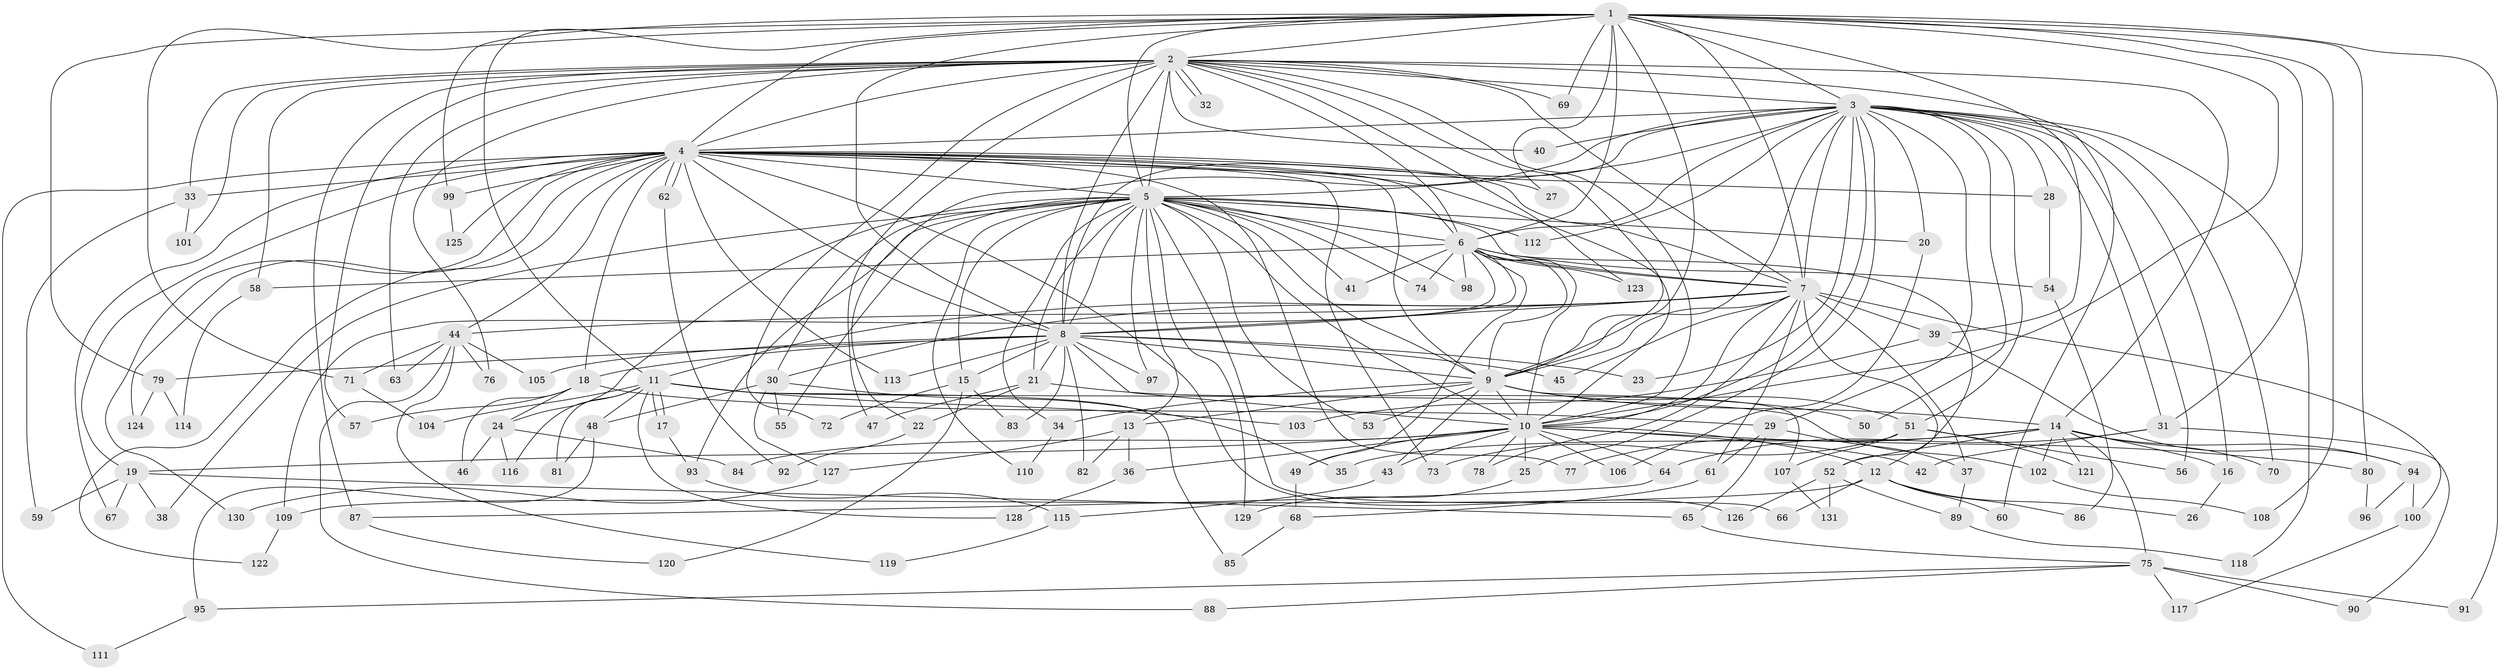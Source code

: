 // coarse degree distribution, {12: 0.019230769230769232, 2: 0.6538461538461539, 1: 0.07692307692307693, 5: 0.038461538461538464, 16: 0.019230769230769232, 3: 0.057692307692307696, 4: 0.019230769230769232, 9: 0.019230769230769232, 11: 0.019230769230769232, 34: 0.019230769230769232, 15: 0.019230769230769232, 8: 0.019230769230769232, 6: 0.019230769230769232}
// Generated by graph-tools (version 1.1) at 2025/48/03/04/25 21:48:29]
// undirected, 131 vertices, 287 edges
graph export_dot {
graph [start="1"]
  node [color=gray90,style=filled];
  1;
  2;
  3;
  4;
  5;
  6;
  7;
  8;
  9;
  10;
  11;
  12;
  13;
  14;
  15;
  16;
  17;
  18;
  19;
  20;
  21;
  22;
  23;
  24;
  25;
  26;
  27;
  28;
  29;
  30;
  31;
  32;
  33;
  34;
  35;
  36;
  37;
  38;
  39;
  40;
  41;
  42;
  43;
  44;
  45;
  46;
  47;
  48;
  49;
  50;
  51;
  52;
  53;
  54;
  55;
  56;
  57;
  58;
  59;
  60;
  61;
  62;
  63;
  64;
  65;
  66;
  67;
  68;
  69;
  70;
  71;
  72;
  73;
  74;
  75;
  76;
  77;
  78;
  79;
  80;
  81;
  82;
  83;
  84;
  85;
  86;
  87;
  88;
  89;
  90;
  91;
  92;
  93;
  94;
  95;
  96;
  97;
  98;
  99;
  100;
  101;
  102;
  103;
  104;
  105;
  106;
  107;
  108;
  109;
  110;
  111;
  112;
  113;
  114;
  115;
  116;
  117;
  118;
  119;
  120;
  121;
  122;
  123;
  124;
  125;
  126;
  127;
  128;
  129;
  130;
  131;
  1 -- 2;
  1 -- 3;
  1 -- 4;
  1 -- 5;
  1 -- 6;
  1 -- 7;
  1 -- 8;
  1 -- 9;
  1 -- 10;
  1 -- 11;
  1 -- 27;
  1 -- 31;
  1 -- 39;
  1 -- 69;
  1 -- 71;
  1 -- 79;
  1 -- 80;
  1 -- 91;
  1 -- 99;
  1 -- 108;
  2 -- 3;
  2 -- 4;
  2 -- 5;
  2 -- 6;
  2 -- 7;
  2 -- 8;
  2 -- 9;
  2 -- 10;
  2 -- 14;
  2 -- 32;
  2 -- 32;
  2 -- 33;
  2 -- 40;
  2 -- 47;
  2 -- 57;
  2 -- 58;
  2 -- 60;
  2 -- 63;
  2 -- 69;
  2 -- 72;
  2 -- 76;
  2 -- 87;
  2 -- 101;
  2 -- 123;
  3 -- 4;
  3 -- 5;
  3 -- 6;
  3 -- 7;
  3 -- 8;
  3 -- 9;
  3 -- 10;
  3 -- 16;
  3 -- 20;
  3 -- 22;
  3 -- 23;
  3 -- 25;
  3 -- 28;
  3 -- 29;
  3 -- 31;
  3 -- 40;
  3 -- 50;
  3 -- 51;
  3 -- 56;
  3 -- 70;
  3 -- 112;
  3 -- 118;
  4 -- 5;
  4 -- 6;
  4 -- 7;
  4 -- 8;
  4 -- 9;
  4 -- 10;
  4 -- 18;
  4 -- 19;
  4 -- 27;
  4 -- 28;
  4 -- 33;
  4 -- 44;
  4 -- 62;
  4 -- 62;
  4 -- 67;
  4 -- 73;
  4 -- 77;
  4 -- 99;
  4 -- 111;
  4 -- 113;
  4 -- 122;
  4 -- 124;
  4 -- 125;
  4 -- 126;
  4 -- 130;
  5 -- 6;
  5 -- 7;
  5 -- 8;
  5 -- 9;
  5 -- 10;
  5 -- 13;
  5 -- 15;
  5 -- 20;
  5 -- 21;
  5 -- 24;
  5 -- 30;
  5 -- 34;
  5 -- 38;
  5 -- 41;
  5 -- 53;
  5 -- 55;
  5 -- 66;
  5 -- 74;
  5 -- 93;
  5 -- 97;
  5 -- 98;
  5 -- 110;
  5 -- 112;
  5 -- 129;
  6 -- 7;
  6 -- 8;
  6 -- 9;
  6 -- 10;
  6 -- 41;
  6 -- 49;
  6 -- 52;
  6 -- 54;
  6 -- 58;
  6 -- 74;
  6 -- 98;
  6 -- 109;
  6 -- 123;
  7 -- 8;
  7 -- 9;
  7 -- 10;
  7 -- 11;
  7 -- 12;
  7 -- 30;
  7 -- 37;
  7 -- 39;
  7 -- 44;
  7 -- 45;
  7 -- 61;
  7 -- 78;
  7 -- 100;
  8 -- 9;
  8 -- 10;
  8 -- 15;
  8 -- 18;
  8 -- 21;
  8 -- 23;
  8 -- 45;
  8 -- 79;
  8 -- 82;
  8 -- 83;
  8 -- 97;
  8 -- 105;
  8 -- 113;
  9 -- 10;
  9 -- 13;
  9 -- 14;
  9 -- 34;
  9 -- 43;
  9 -- 51;
  9 -- 53;
  9 -- 107;
  10 -- 12;
  10 -- 19;
  10 -- 25;
  10 -- 36;
  10 -- 42;
  10 -- 43;
  10 -- 49;
  10 -- 64;
  10 -- 78;
  10 -- 80;
  10 -- 84;
  10 -- 106;
  11 -- 17;
  11 -- 17;
  11 -- 48;
  11 -- 81;
  11 -- 85;
  11 -- 102;
  11 -- 103;
  11 -- 104;
  11 -- 116;
  11 -- 128;
  12 -- 26;
  12 -- 60;
  12 -- 66;
  12 -- 86;
  12 -- 109;
  13 -- 36;
  13 -- 82;
  13 -- 127;
  14 -- 16;
  14 -- 35;
  14 -- 52;
  14 -- 70;
  14 -- 75;
  14 -- 77;
  14 -- 94;
  14 -- 102;
  14 -- 121;
  15 -- 72;
  15 -- 83;
  15 -- 120;
  16 -- 26;
  17 -- 93;
  18 -- 24;
  18 -- 29;
  18 -- 46;
  18 -- 57;
  19 -- 38;
  19 -- 59;
  19 -- 65;
  19 -- 67;
  20 -- 106;
  21 -- 22;
  21 -- 47;
  21 -- 50;
  22 -- 92;
  24 -- 46;
  24 -- 84;
  24 -- 116;
  25 -- 129;
  28 -- 54;
  29 -- 37;
  29 -- 61;
  29 -- 65;
  30 -- 35;
  30 -- 48;
  30 -- 55;
  30 -- 127;
  31 -- 42;
  31 -- 64;
  31 -- 90;
  33 -- 59;
  33 -- 101;
  34 -- 110;
  36 -- 128;
  37 -- 89;
  39 -- 94;
  39 -- 103;
  43 -- 115;
  44 -- 63;
  44 -- 71;
  44 -- 76;
  44 -- 88;
  44 -- 105;
  44 -- 119;
  48 -- 81;
  48 -- 95;
  49 -- 68;
  51 -- 56;
  51 -- 73;
  51 -- 107;
  51 -- 121;
  52 -- 89;
  52 -- 126;
  52 -- 131;
  54 -- 86;
  58 -- 114;
  61 -- 68;
  62 -- 92;
  64 -- 87;
  65 -- 75;
  68 -- 85;
  71 -- 104;
  75 -- 88;
  75 -- 90;
  75 -- 91;
  75 -- 95;
  75 -- 117;
  79 -- 114;
  79 -- 124;
  80 -- 96;
  87 -- 120;
  89 -- 118;
  93 -- 115;
  94 -- 96;
  94 -- 100;
  95 -- 111;
  99 -- 125;
  100 -- 117;
  102 -- 108;
  107 -- 131;
  109 -- 122;
  115 -- 119;
  127 -- 130;
}
